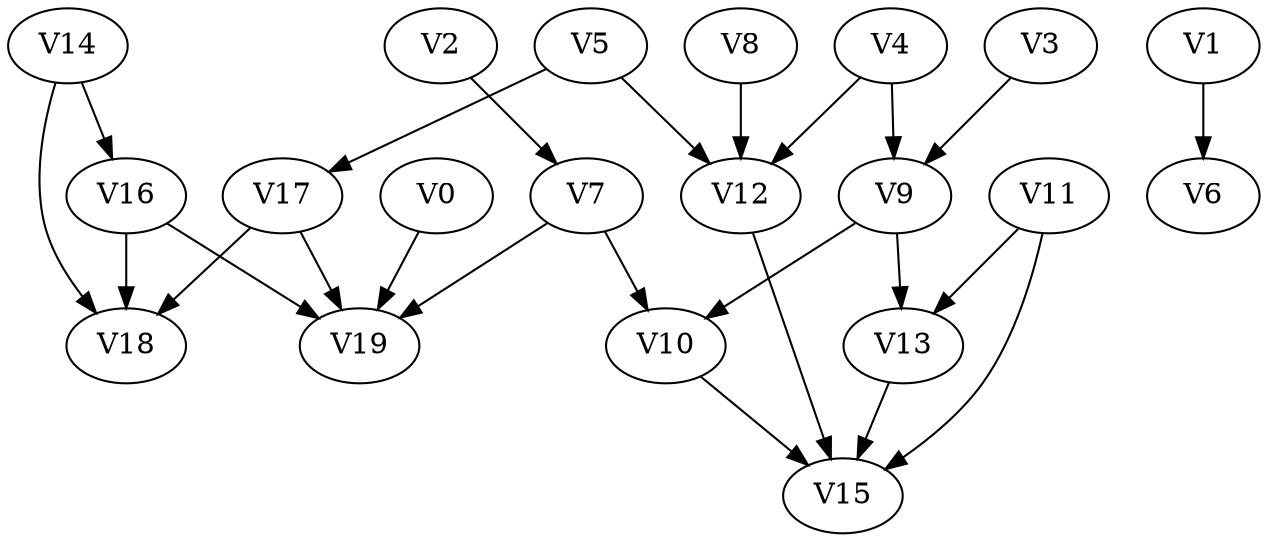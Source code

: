 strict digraph my_dotgraph {
concentrate=True;
V0;
V1;
V2;
V3;
V4;
V5;
V6;
V7;
V8;
V9;
V10;
V11;
V12;
V13;
V14;
V15;
V16;
V17;
V18;
V19;
V0 -> V19;
V1 -> V6;
V2 -> V7;
V3 -> V9;
V4 -> V9;
V4 -> V12;
V5 -> V12;
V5 -> V17;
V7 -> V10;
V7 -> V19;
V8 -> V12;
V9 -> V10;
V9 -> V13;
V10 -> V15;
V11 -> V13;
V11 -> V15;
V12 -> V15;
V13 -> V15;
V14 -> V16;
V14 -> V18;
V16 -> V18;
V16 -> V19;
V17 -> V18;
V17 -> V19;
}